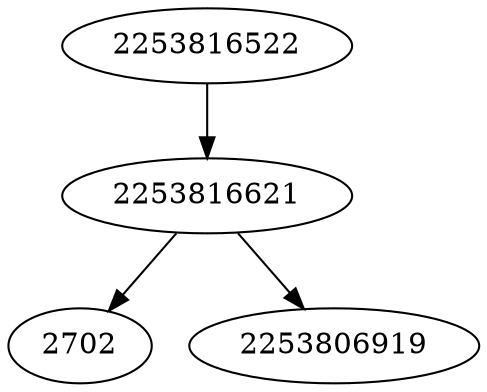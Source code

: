 strict digraph  {
2253816522;
2253816621;
2702;
2253806919;
2253816522 -> 2253816621;
2253816621 -> 2702;
2253816621 -> 2253806919;
}
